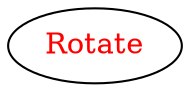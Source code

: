 digraph dependencyGraph {
 concentrate=true;
 ranksep="2.0";
 rankdir="LR"; 
 splines="ortho";
"Rotate" [fontcolor="red"];
}